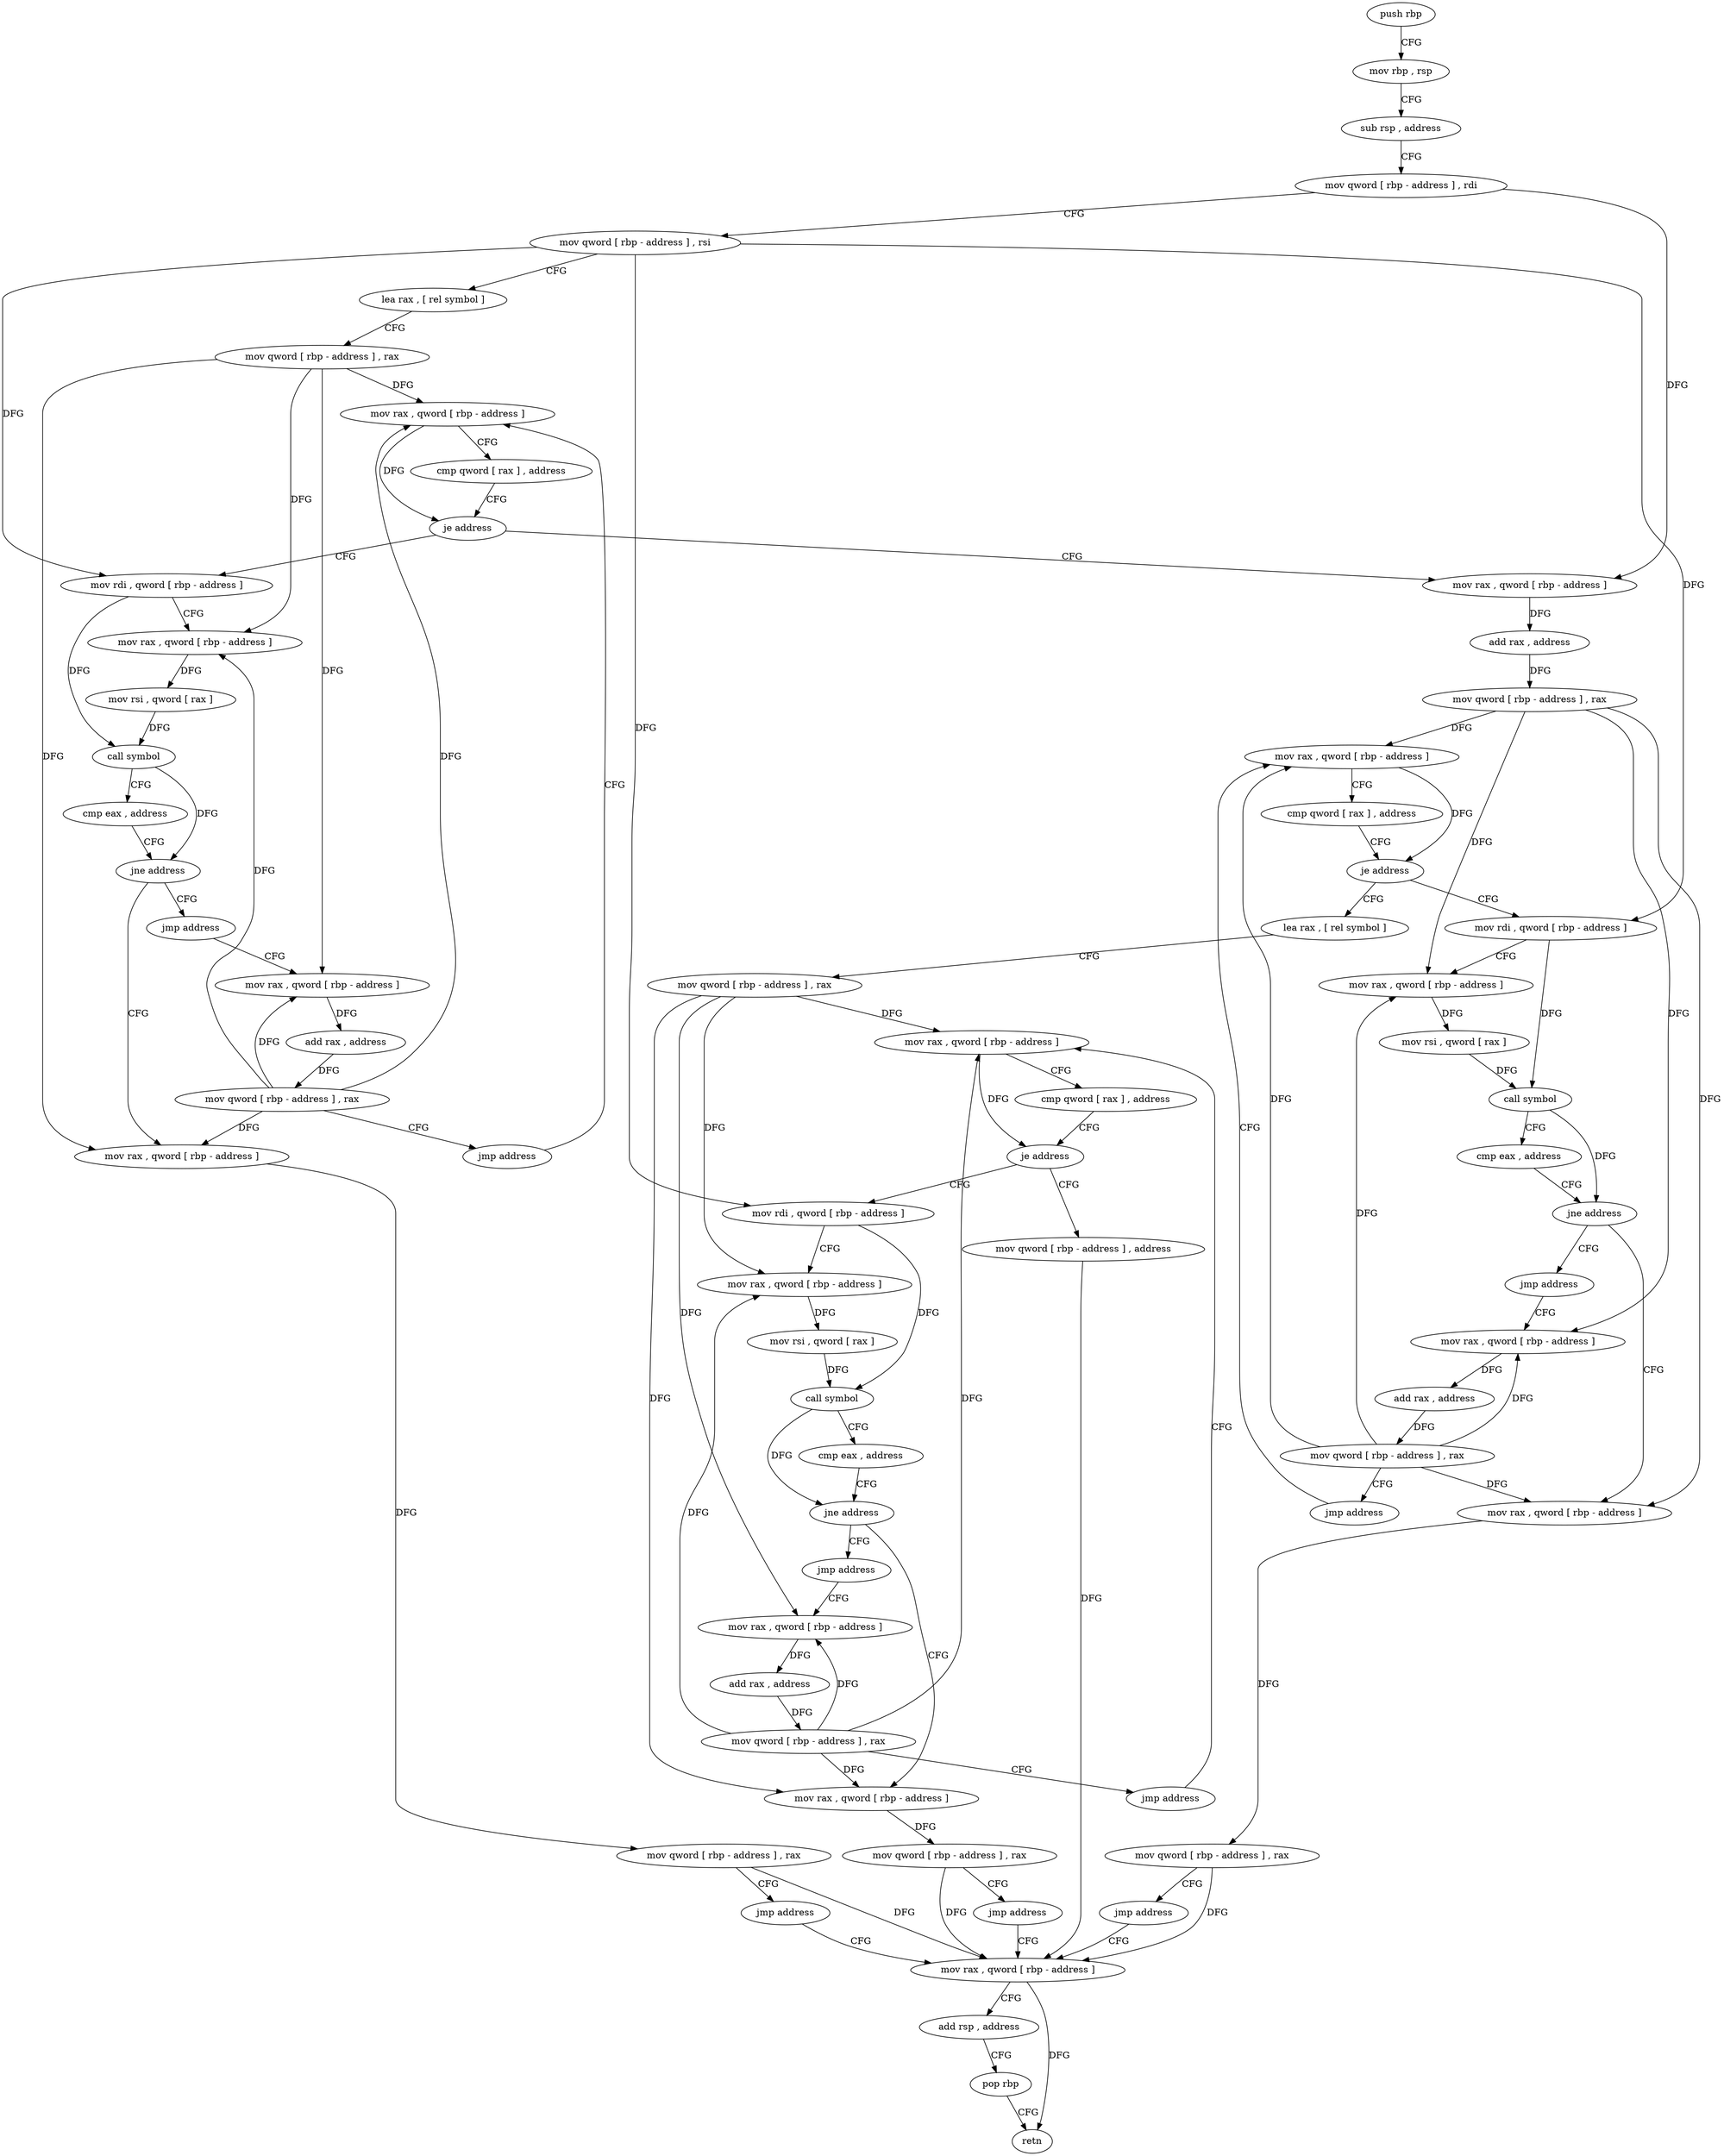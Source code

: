 digraph "func" {
"363616" [label = "push rbp" ]
"363617" [label = "mov rbp , rsp" ]
"363620" [label = "sub rsp , address" ]
"363624" [label = "mov qword [ rbp - address ] , rdi" ]
"363628" [label = "mov qword [ rbp - address ] , rsi" ]
"363632" [label = "lea rax , [ rel symbol ]" ]
"363639" [label = "mov qword [ rbp - address ] , rax" ]
"363643" [label = "mov rax , qword [ rbp - address ]" ]
"363719" [label = "mov rax , qword [ rbp - address ]" ]
"363723" [label = "add rax , address" ]
"363729" [label = "mov qword [ rbp - address ] , rax" ]
"363733" [label = "mov rax , qword [ rbp - address ]" ]
"363657" [label = "mov rdi , qword [ rbp - address ]" ]
"363661" [label = "mov rax , qword [ rbp - address ]" ]
"363665" [label = "mov rsi , qword [ rax ]" ]
"363668" [label = "call symbol" ]
"363673" [label = "cmp eax , address" ]
"363676" [label = "jne address" ]
"363695" [label = "jmp address" ]
"363682" [label = "mov rax , qword [ rbp - address ]" ]
"363809" [label = "lea rax , [ rel symbol ]" ]
"363816" [label = "mov qword [ rbp - address ] , rax" ]
"363820" [label = "mov rax , qword [ rbp - address ]" ]
"363747" [label = "mov rdi , qword [ rbp - address ]" ]
"363751" [label = "mov rax , qword [ rbp - address ]" ]
"363755" [label = "mov rsi , qword [ rax ]" ]
"363758" [label = "call symbol" ]
"363763" [label = "cmp eax , address" ]
"363766" [label = "jne address" ]
"363785" [label = "jmp address" ]
"363772" [label = "mov rax , qword [ rbp - address ]" ]
"363700" [label = "mov rax , qword [ rbp - address ]" ]
"363686" [label = "mov qword [ rbp - address ] , rax" ]
"363690" [label = "jmp address" ]
"363904" [label = "mov rax , qword [ rbp - address ]" ]
"363896" [label = "mov qword [ rbp - address ] , address" ]
"363834" [label = "mov rdi , qword [ rbp - address ]" ]
"363838" [label = "mov rax , qword [ rbp - address ]" ]
"363842" [label = "mov rsi , qword [ rax ]" ]
"363845" [label = "call symbol" ]
"363850" [label = "cmp eax , address" ]
"363853" [label = "jne address" ]
"363872" [label = "jmp address" ]
"363859" [label = "mov rax , qword [ rbp - address ]" ]
"363790" [label = "mov rax , qword [ rbp - address ]" ]
"363776" [label = "mov qword [ rbp - address ] , rax" ]
"363780" [label = "jmp address" ]
"363704" [label = "add rax , address" ]
"363710" [label = "mov qword [ rbp - address ] , rax" ]
"363714" [label = "jmp address" ]
"363908" [label = "add rsp , address" ]
"363912" [label = "pop rbp" ]
"363913" [label = "retn" ]
"363877" [label = "mov rax , qword [ rbp - address ]" ]
"363863" [label = "mov qword [ rbp - address ] , rax" ]
"363867" [label = "jmp address" ]
"363794" [label = "add rax , address" ]
"363800" [label = "mov qword [ rbp - address ] , rax" ]
"363804" [label = "jmp address" ]
"363647" [label = "cmp qword [ rax ] , address" ]
"363651" [label = "je address" ]
"363881" [label = "add rax , address" ]
"363887" [label = "mov qword [ rbp - address ] , rax" ]
"363891" [label = "jmp address" ]
"363737" [label = "cmp qword [ rax ] , address" ]
"363741" [label = "je address" ]
"363824" [label = "cmp qword [ rax ] , address" ]
"363828" [label = "je address" ]
"363616" -> "363617" [ label = "CFG" ]
"363617" -> "363620" [ label = "CFG" ]
"363620" -> "363624" [ label = "CFG" ]
"363624" -> "363628" [ label = "CFG" ]
"363624" -> "363719" [ label = "DFG" ]
"363628" -> "363632" [ label = "CFG" ]
"363628" -> "363657" [ label = "DFG" ]
"363628" -> "363747" [ label = "DFG" ]
"363628" -> "363834" [ label = "DFG" ]
"363632" -> "363639" [ label = "CFG" ]
"363639" -> "363643" [ label = "DFG" ]
"363639" -> "363661" [ label = "DFG" ]
"363639" -> "363682" [ label = "DFG" ]
"363639" -> "363700" [ label = "DFG" ]
"363643" -> "363647" [ label = "CFG" ]
"363643" -> "363651" [ label = "DFG" ]
"363719" -> "363723" [ label = "DFG" ]
"363723" -> "363729" [ label = "DFG" ]
"363729" -> "363733" [ label = "DFG" ]
"363729" -> "363751" [ label = "DFG" ]
"363729" -> "363772" [ label = "DFG" ]
"363729" -> "363790" [ label = "DFG" ]
"363733" -> "363737" [ label = "CFG" ]
"363733" -> "363741" [ label = "DFG" ]
"363657" -> "363661" [ label = "CFG" ]
"363657" -> "363668" [ label = "DFG" ]
"363661" -> "363665" [ label = "DFG" ]
"363665" -> "363668" [ label = "DFG" ]
"363668" -> "363673" [ label = "CFG" ]
"363668" -> "363676" [ label = "DFG" ]
"363673" -> "363676" [ label = "CFG" ]
"363676" -> "363695" [ label = "CFG" ]
"363676" -> "363682" [ label = "CFG" ]
"363695" -> "363700" [ label = "CFG" ]
"363682" -> "363686" [ label = "DFG" ]
"363809" -> "363816" [ label = "CFG" ]
"363816" -> "363820" [ label = "DFG" ]
"363816" -> "363838" [ label = "DFG" ]
"363816" -> "363859" [ label = "DFG" ]
"363816" -> "363877" [ label = "DFG" ]
"363820" -> "363824" [ label = "CFG" ]
"363820" -> "363828" [ label = "DFG" ]
"363747" -> "363751" [ label = "CFG" ]
"363747" -> "363758" [ label = "DFG" ]
"363751" -> "363755" [ label = "DFG" ]
"363755" -> "363758" [ label = "DFG" ]
"363758" -> "363763" [ label = "CFG" ]
"363758" -> "363766" [ label = "DFG" ]
"363763" -> "363766" [ label = "CFG" ]
"363766" -> "363785" [ label = "CFG" ]
"363766" -> "363772" [ label = "CFG" ]
"363785" -> "363790" [ label = "CFG" ]
"363772" -> "363776" [ label = "DFG" ]
"363700" -> "363704" [ label = "DFG" ]
"363686" -> "363690" [ label = "CFG" ]
"363686" -> "363904" [ label = "DFG" ]
"363690" -> "363904" [ label = "CFG" ]
"363904" -> "363908" [ label = "CFG" ]
"363904" -> "363913" [ label = "DFG" ]
"363896" -> "363904" [ label = "DFG" ]
"363834" -> "363838" [ label = "CFG" ]
"363834" -> "363845" [ label = "DFG" ]
"363838" -> "363842" [ label = "DFG" ]
"363842" -> "363845" [ label = "DFG" ]
"363845" -> "363850" [ label = "CFG" ]
"363845" -> "363853" [ label = "DFG" ]
"363850" -> "363853" [ label = "CFG" ]
"363853" -> "363872" [ label = "CFG" ]
"363853" -> "363859" [ label = "CFG" ]
"363872" -> "363877" [ label = "CFG" ]
"363859" -> "363863" [ label = "DFG" ]
"363790" -> "363794" [ label = "DFG" ]
"363776" -> "363780" [ label = "CFG" ]
"363776" -> "363904" [ label = "DFG" ]
"363780" -> "363904" [ label = "CFG" ]
"363704" -> "363710" [ label = "DFG" ]
"363710" -> "363714" [ label = "CFG" ]
"363710" -> "363643" [ label = "DFG" ]
"363710" -> "363661" [ label = "DFG" ]
"363710" -> "363682" [ label = "DFG" ]
"363710" -> "363700" [ label = "DFG" ]
"363714" -> "363643" [ label = "CFG" ]
"363908" -> "363912" [ label = "CFG" ]
"363912" -> "363913" [ label = "CFG" ]
"363877" -> "363881" [ label = "DFG" ]
"363863" -> "363867" [ label = "CFG" ]
"363863" -> "363904" [ label = "DFG" ]
"363867" -> "363904" [ label = "CFG" ]
"363794" -> "363800" [ label = "DFG" ]
"363800" -> "363804" [ label = "CFG" ]
"363800" -> "363733" [ label = "DFG" ]
"363800" -> "363751" [ label = "DFG" ]
"363800" -> "363772" [ label = "DFG" ]
"363800" -> "363790" [ label = "DFG" ]
"363804" -> "363733" [ label = "CFG" ]
"363647" -> "363651" [ label = "CFG" ]
"363651" -> "363719" [ label = "CFG" ]
"363651" -> "363657" [ label = "CFG" ]
"363881" -> "363887" [ label = "DFG" ]
"363887" -> "363891" [ label = "CFG" ]
"363887" -> "363820" [ label = "DFG" ]
"363887" -> "363838" [ label = "DFG" ]
"363887" -> "363859" [ label = "DFG" ]
"363887" -> "363877" [ label = "DFG" ]
"363891" -> "363820" [ label = "CFG" ]
"363737" -> "363741" [ label = "CFG" ]
"363741" -> "363809" [ label = "CFG" ]
"363741" -> "363747" [ label = "CFG" ]
"363824" -> "363828" [ label = "CFG" ]
"363828" -> "363896" [ label = "CFG" ]
"363828" -> "363834" [ label = "CFG" ]
}
